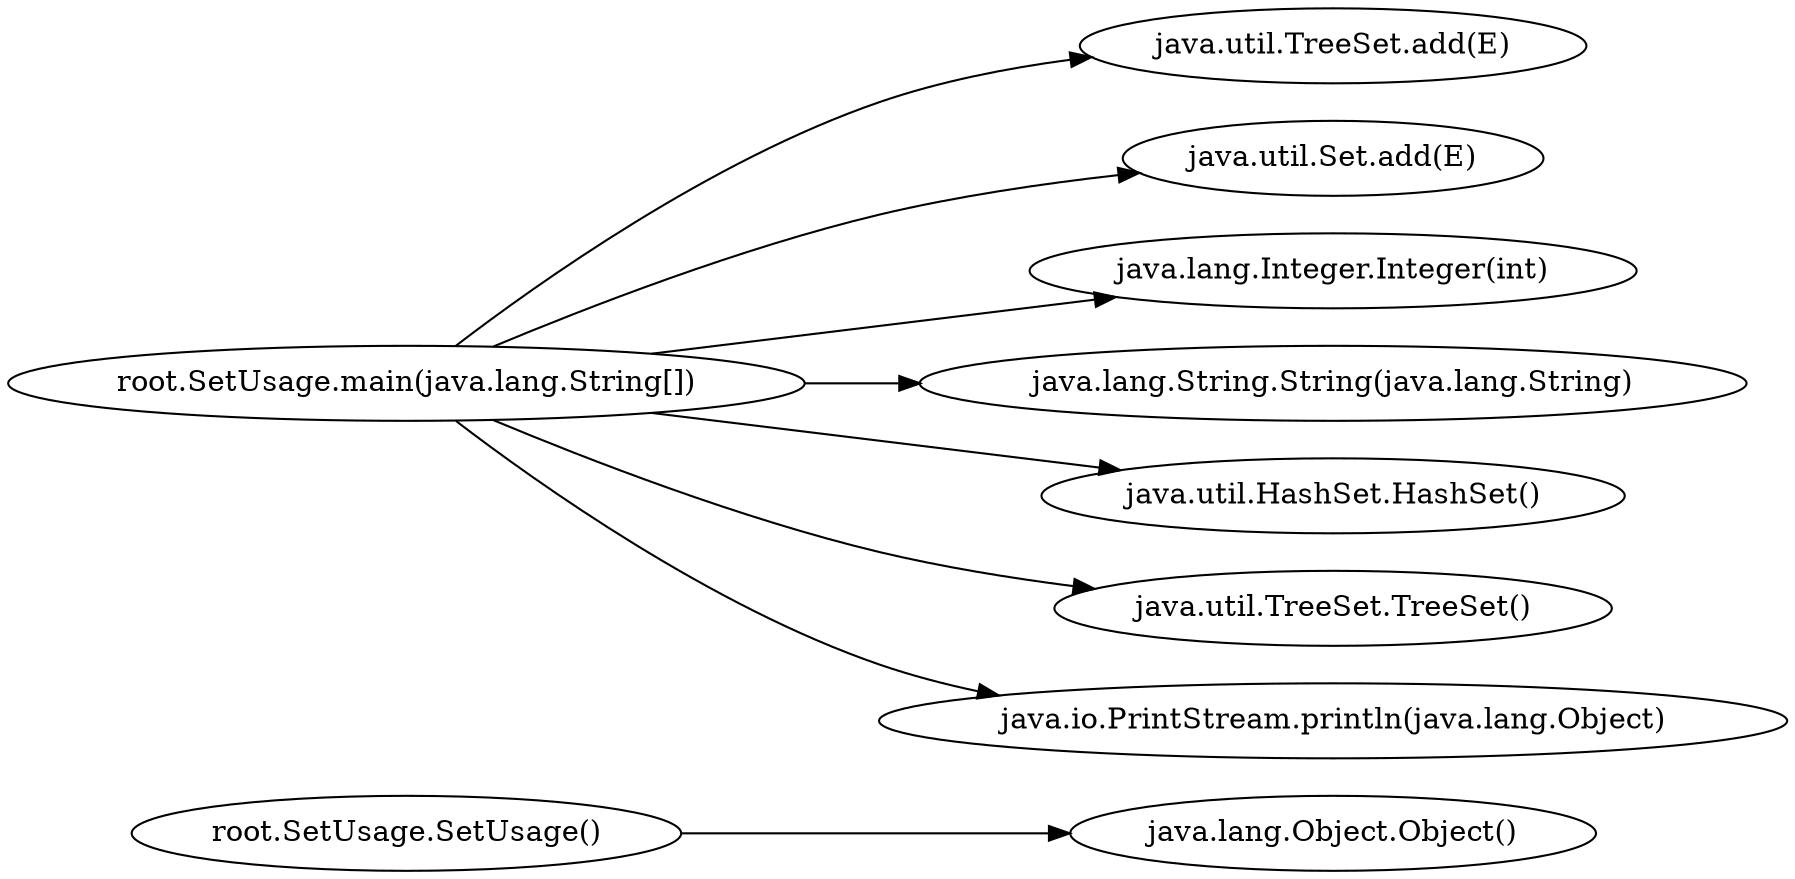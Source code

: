 digraph graphname {
rankdir="LR";
0 [label="root.SetUsage.SetUsage()"]
8 [label="java.util.TreeSet.add(E)"]
5 [label="java.util.Set.add(E)"]
7 [label="java.lang.Integer.Integer(int)"]
1 [label="java.lang.Object.Object()"]
6 [label="java.lang.String.String(java.lang.String)"]
3 [label="java.util.HashSet.HashSet()"]
4 [label="java.util.TreeSet.TreeSet()"]
2 [label="root.SetUsage.main(java.lang.String[])"]
9 [label="java.io.PrintStream.println(java.lang.Object)"]
0 -> 1
2 -> 3
2 -> 4
2 -> 5
2 -> 6
2 -> 7
2 -> 8
2 -> 9
}
